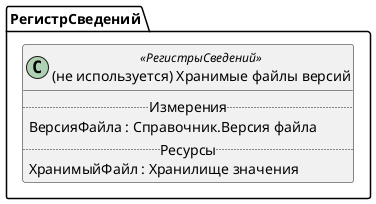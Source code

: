 ﻿@startuml УдалитьХранимыеФайлыВерсий
'!include templates.wsd
'..\include templates.wsd
class РегистрСведений.УдалитьХранимыеФайлыВерсий as "(не используется) Хранимые файлы версий" <<РегистрыСведений>>
{
..Измерения..
ВерсияФайла : Справочник.Версия файла
..Ресурсы..
ХранимыйФайл : Хранилище значения
}
@enduml
